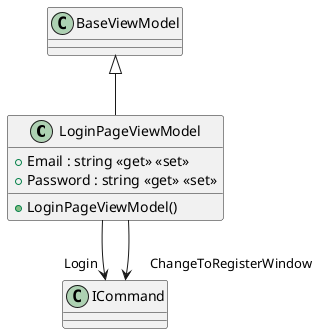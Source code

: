 @startuml
class LoginPageViewModel {
    + Email : string <<get>> <<set>>
    + Password : string <<get>> <<set>>
    + LoginPageViewModel()
}
BaseViewModel <|-- LoginPageViewModel
LoginPageViewModel --> "Login" ICommand
LoginPageViewModel --> "ChangeToRegisterWindow" ICommand
@enduml
